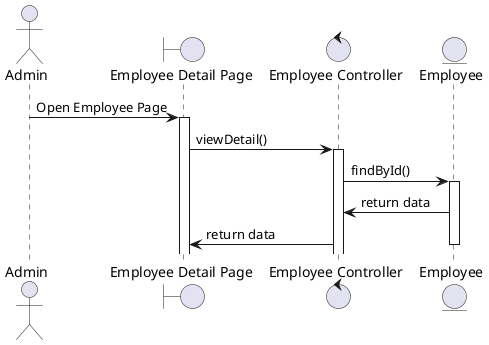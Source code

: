 @startuml

actor Admin
boundary "Employee Detail Page" as EmployeeDetailPage  
control "Employee Controller" as EmployeeController
entity "Employee" as Employee


Admin -> EmployeeDetailPage : Open Employee Page
activate EmployeeDetailPage
EmployeeDetailPage -> EmployeeController : viewDetail()
activate EmployeeController
EmployeeController -> Employee : findById()
activate Employee
Employee -> EmployeeController : return data
EmployeeController -> EmployeeDetailPage : return data
deactivate Employee


@enduml